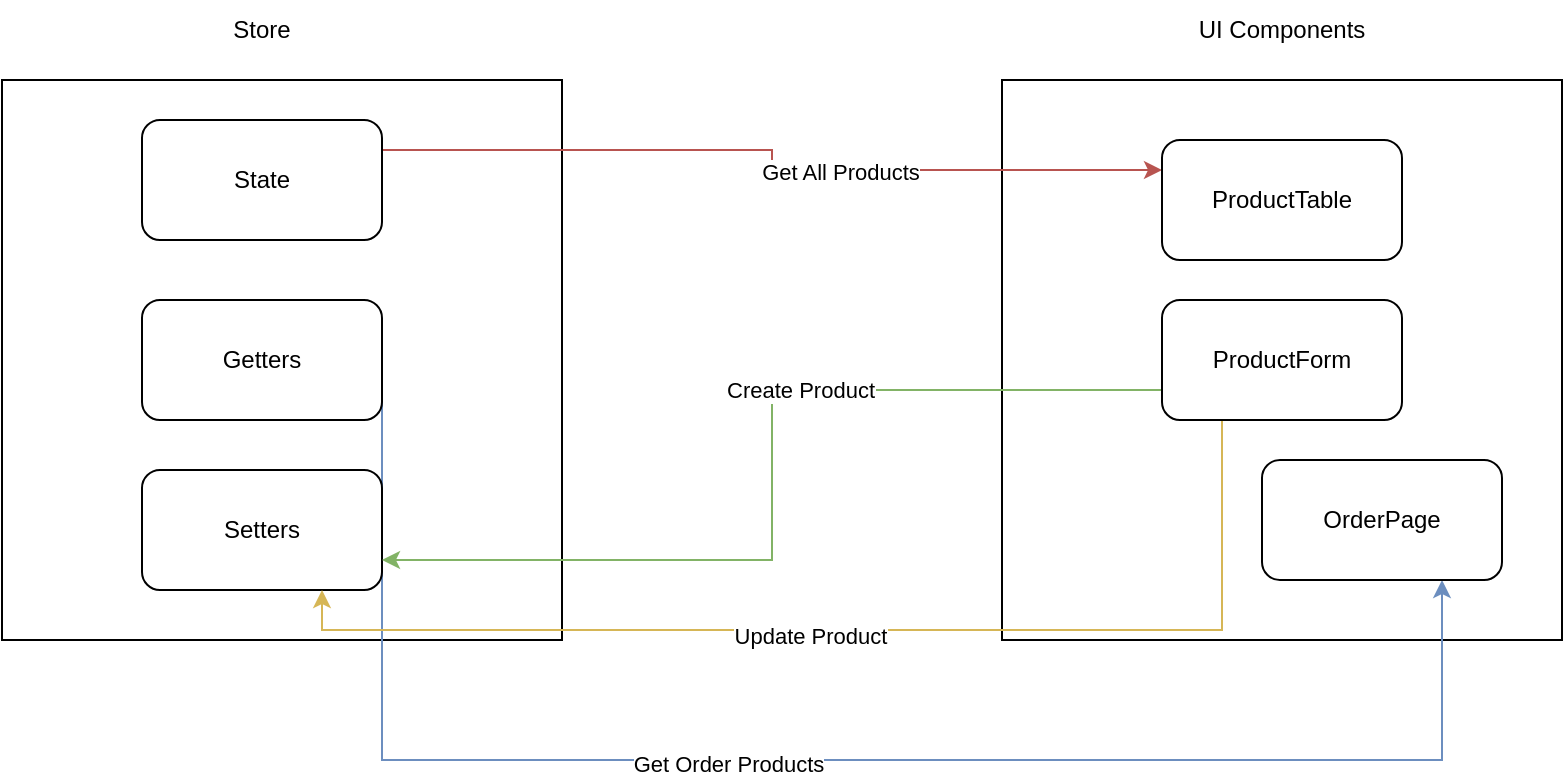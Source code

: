 <mxfile version="24.0.1" type="github">
  <diagram name="Pagina-1" id="hlhXh77hV-SeNRbmWjuJ">
    <mxGraphModel dx="1434" dy="746" grid="1" gridSize="10" guides="1" tooltips="1" connect="1" arrows="1" fold="1" page="1" pageScale="1" pageWidth="1100" pageHeight="850" math="0" shadow="0">
      <root>
        <mxCell id="0" />
        <mxCell id="1" parent="0" />
        <mxCell id="-MzTLWb8dEd52CN7HGfY-1" value="" style="whiteSpace=wrap;html=1;aspect=fixed;" vertex="1" parent="1">
          <mxGeometry x="150" y="170" width="280" height="280" as="geometry" />
        </mxCell>
        <mxCell id="-MzTLWb8dEd52CN7HGfY-2" value="Store" style="text;html=1;align=center;verticalAlign=middle;whiteSpace=wrap;rounded=0;" vertex="1" parent="1">
          <mxGeometry x="250" y="130" width="60" height="30" as="geometry" />
        </mxCell>
        <mxCell id="-MzTLWb8dEd52CN7HGfY-4" value="" style="whiteSpace=wrap;html=1;aspect=fixed;" vertex="1" parent="1">
          <mxGeometry x="650" y="170" width="280" height="280" as="geometry" />
        </mxCell>
        <mxCell id="-MzTLWb8dEd52CN7HGfY-5" value="UI Components" style="text;html=1;align=center;verticalAlign=middle;whiteSpace=wrap;rounded=0;" vertex="1" parent="1">
          <mxGeometry x="740" y="130" width="100" height="30" as="geometry" />
        </mxCell>
        <mxCell id="-MzTLWb8dEd52CN7HGfY-20" style="edgeStyle=orthogonalEdgeStyle;rounded=0;orthogonalLoop=1;jettySize=auto;html=1;exitX=1;exitY=0.5;exitDx=0;exitDy=0;entryX=0.75;entryY=1;entryDx=0;entryDy=0;fillColor=#dae8fc;strokeColor=#6c8ebf;gradientColor=#7ea6e0;" edge="1" parent="1" source="-MzTLWb8dEd52CN7HGfY-7" target="-MzTLWb8dEd52CN7HGfY-19">
          <mxGeometry relative="1" as="geometry">
            <Array as="points">
              <mxPoint x="340" y="510" />
              <mxPoint x="870" y="510" />
            </Array>
          </mxGeometry>
        </mxCell>
        <mxCell id="-MzTLWb8dEd52CN7HGfY-21" value="Get Order Products" style="edgeLabel;html=1;align=center;verticalAlign=middle;resizable=0;points=[];" vertex="1" connectable="0" parent="-MzTLWb8dEd52CN7HGfY-20">
          <mxGeometry x="-0.091" y="-2" relative="1" as="geometry">
            <mxPoint as="offset" />
          </mxGeometry>
        </mxCell>
        <mxCell id="-MzTLWb8dEd52CN7HGfY-7" value="Getters" style="rounded=1;whiteSpace=wrap;html=1;" vertex="1" parent="1">
          <mxGeometry x="220" y="280" width="120" height="60" as="geometry" />
        </mxCell>
        <mxCell id="-MzTLWb8dEd52CN7HGfY-8" value="Setters" style="rounded=1;whiteSpace=wrap;html=1;" vertex="1" parent="1">
          <mxGeometry x="220" y="365" width="120" height="60" as="geometry" />
        </mxCell>
        <mxCell id="-MzTLWb8dEd52CN7HGfY-11" style="edgeStyle=orthogonalEdgeStyle;rounded=0;orthogonalLoop=1;jettySize=auto;html=1;exitX=1;exitY=0.25;exitDx=0;exitDy=0;entryX=0;entryY=0.25;entryDx=0;entryDy=0;fillColor=#f8cecc;strokeColor=#b85450;fontColor=#A9C4EB;gradientColor=#ea6b66;" edge="1" parent="1" source="-MzTLWb8dEd52CN7HGfY-9" target="-MzTLWb8dEd52CN7HGfY-10">
          <mxGeometry relative="1" as="geometry" />
        </mxCell>
        <mxCell id="-MzTLWb8dEd52CN7HGfY-12" value="Get All Products" style="edgeLabel;html=1;align=center;verticalAlign=middle;resizable=0;points=[];" vertex="1" connectable="0" parent="-MzTLWb8dEd52CN7HGfY-11">
          <mxGeometry x="0.195" y="-1" relative="1" as="geometry">
            <mxPoint as="offset" />
          </mxGeometry>
        </mxCell>
        <mxCell id="-MzTLWb8dEd52CN7HGfY-9" value="State" style="rounded=1;whiteSpace=wrap;html=1;" vertex="1" parent="1">
          <mxGeometry x="220" y="190" width="120" height="60" as="geometry" />
        </mxCell>
        <mxCell id="-MzTLWb8dEd52CN7HGfY-10" value="ProductTable" style="rounded=1;whiteSpace=wrap;html=1;" vertex="1" parent="1">
          <mxGeometry x="730" y="200" width="120" height="60" as="geometry" />
        </mxCell>
        <mxCell id="-MzTLWb8dEd52CN7HGfY-14" style="edgeStyle=orthogonalEdgeStyle;rounded=0;orthogonalLoop=1;jettySize=auto;html=1;exitX=0;exitY=0.75;exitDx=0;exitDy=0;entryX=1;entryY=0.75;entryDx=0;entryDy=0;fillColor=#d5e8d4;strokeColor=#82b366;" edge="1" parent="1" source="-MzTLWb8dEd52CN7HGfY-13" target="-MzTLWb8dEd52CN7HGfY-8">
          <mxGeometry relative="1" as="geometry" />
        </mxCell>
        <mxCell id="-MzTLWb8dEd52CN7HGfY-15" value="Create Product" style="edgeLabel;html=1;align=center;verticalAlign=middle;resizable=0;points=[];" vertex="1" connectable="0" parent="-MzTLWb8dEd52CN7HGfY-14">
          <mxGeometry x="-0.238" relative="1" as="geometry">
            <mxPoint as="offset" />
          </mxGeometry>
        </mxCell>
        <mxCell id="-MzTLWb8dEd52CN7HGfY-17" style="edgeStyle=orthogonalEdgeStyle;rounded=0;orthogonalLoop=1;jettySize=auto;html=1;exitX=0.25;exitY=1;exitDx=0;exitDy=0;entryX=0.75;entryY=1;entryDx=0;entryDy=0;fillColor=#fff2cc;gradientColor=#ffd966;strokeColor=#d6b656;" edge="1" parent="1" source="-MzTLWb8dEd52CN7HGfY-13" target="-MzTLWb8dEd52CN7HGfY-8">
          <mxGeometry relative="1" as="geometry" />
        </mxCell>
        <mxCell id="-MzTLWb8dEd52CN7HGfY-18" value="Update Product" style="edgeLabel;html=1;align=center;verticalAlign=middle;resizable=0;points=[];" vertex="1" connectable="0" parent="-MzTLWb8dEd52CN7HGfY-17">
          <mxGeometry x="0.082" y="3" relative="1" as="geometry">
            <mxPoint as="offset" />
          </mxGeometry>
        </mxCell>
        <mxCell id="-MzTLWb8dEd52CN7HGfY-13" value="ProductForm" style="rounded=1;whiteSpace=wrap;html=1;" vertex="1" parent="1">
          <mxGeometry x="730" y="280" width="120" height="60" as="geometry" />
        </mxCell>
        <mxCell id="-MzTLWb8dEd52CN7HGfY-19" value="OrderPage" style="rounded=1;whiteSpace=wrap;html=1;" vertex="1" parent="1">
          <mxGeometry x="780" y="360" width="120" height="60" as="geometry" />
        </mxCell>
      </root>
    </mxGraphModel>
  </diagram>
</mxfile>
